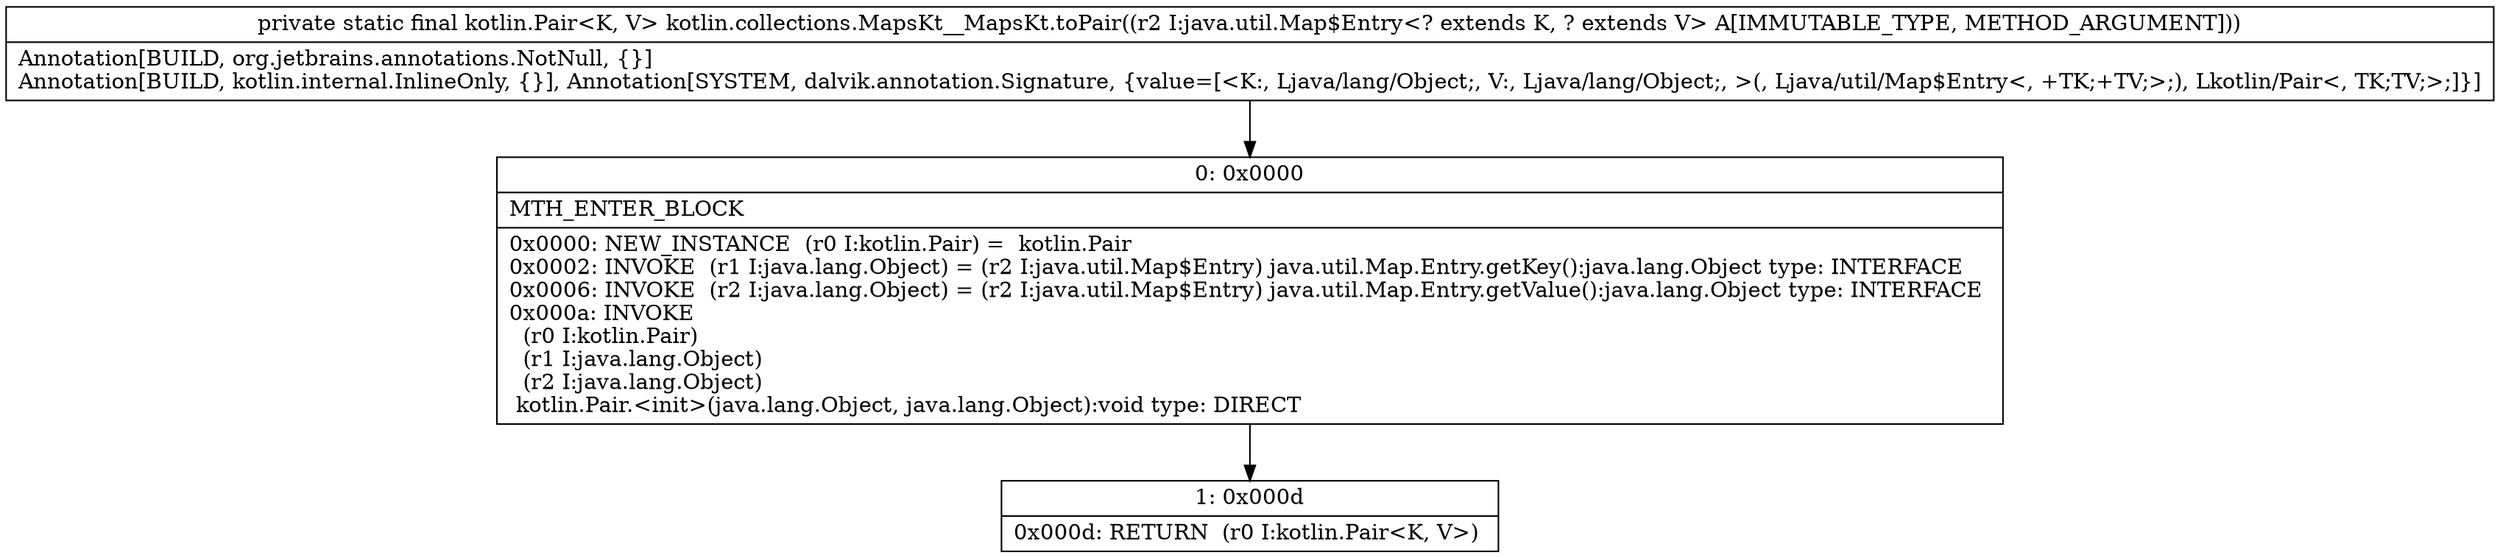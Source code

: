 digraph "CFG forkotlin.collections.MapsKt__MapsKt.toPair(Ljava\/util\/Map$Entry;)Lkotlin\/Pair;" {
Node_0 [shape=record,label="{0\:\ 0x0000|MTH_ENTER_BLOCK\l|0x0000: NEW_INSTANCE  (r0 I:kotlin.Pair) =  kotlin.Pair \l0x0002: INVOKE  (r1 I:java.lang.Object) = (r2 I:java.util.Map$Entry) java.util.Map.Entry.getKey():java.lang.Object type: INTERFACE \l0x0006: INVOKE  (r2 I:java.lang.Object) = (r2 I:java.util.Map$Entry) java.util.Map.Entry.getValue():java.lang.Object type: INTERFACE \l0x000a: INVOKE  \l  (r0 I:kotlin.Pair)\l  (r1 I:java.lang.Object)\l  (r2 I:java.lang.Object)\l kotlin.Pair.\<init\>(java.lang.Object, java.lang.Object):void type: DIRECT \l}"];
Node_1 [shape=record,label="{1\:\ 0x000d|0x000d: RETURN  (r0 I:kotlin.Pair\<K, V\>) \l}"];
MethodNode[shape=record,label="{private static final kotlin.Pair\<K, V\> kotlin.collections.MapsKt__MapsKt.toPair((r2 I:java.util.Map$Entry\<? extends K, ? extends V\> A[IMMUTABLE_TYPE, METHOD_ARGUMENT]))  | Annotation[BUILD, org.jetbrains.annotations.NotNull, \{\}]\lAnnotation[BUILD, kotlin.internal.InlineOnly, \{\}], Annotation[SYSTEM, dalvik.annotation.Signature, \{value=[\<K:, Ljava\/lang\/Object;, V:, Ljava\/lang\/Object;, \>(, Ljava\/util\/Map$Entry\<, +TK;+TV;\>;), Lkotlin\/Pair\<, TK;TV;\>;]\}]\l}"];
MethodNode -> Node_0;
Node_0 -> Node_1;
}

